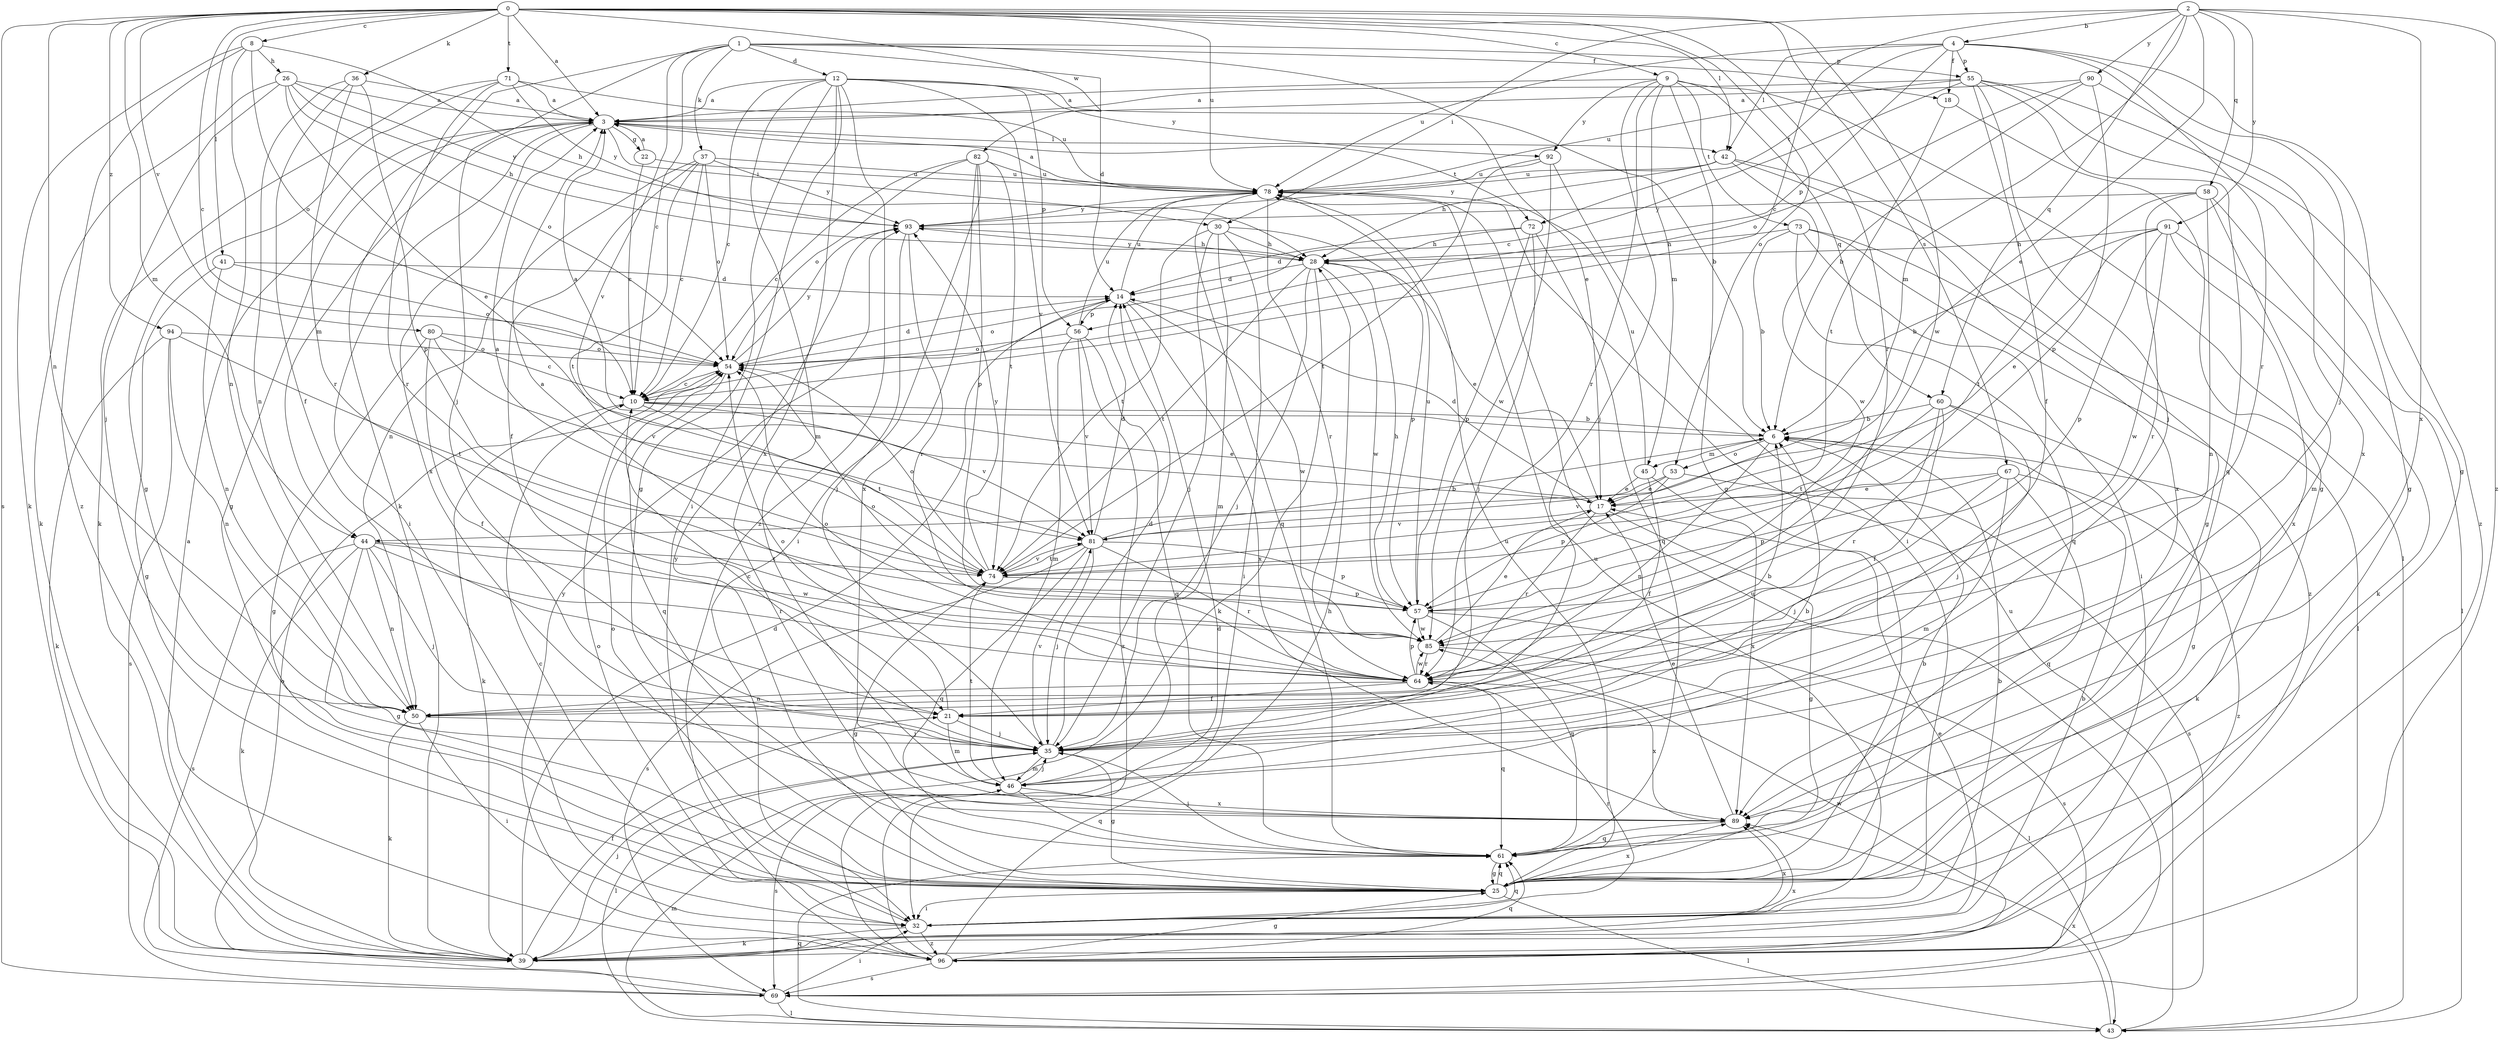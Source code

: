 strict digraph  {
0;
1;
2;
3;
4;
6;
8;
9;
10;
12;
14;
17;
18;
21;
22;
25;
26;
28;
30;
32;
35;
36;
37;
39;
41;
42;
43;
44;
45;
46;
50;
53;
54;
55;
56;
57;
58;
60;
61;
64;
67;
69;
71;
72;
73;
74;
78;
80;
81;
82;
85;
89;
90;
91;
92;
93;
94;
96;
0 -> 3  [label=a];
0 -> 8  [label=c];
0 -> 9  [label=c];
0 -> 10  [label=c];
0 -> 36  [label=k];
0 -> 41  [label=l];
0 -> 42  [label=l];
0 -> 44  [label=m];
0 -> 50  [label=n];
0 -> 53  [label=o];
0 -> 64  [label=r];
0 -> 67  [label=s];
0 -> 69  [label=s];
0 -> 71  [label=t];
0 -> 78  [label=u];
0 -> 80  [label=v];
0 -> 82  [label=w];
0 -> 85  [label=w];
0 -> 94  [label=z];
1 -> 10  [label=c];
1 -> 12  [label=d];
1 -> 14  [label=d];
1 -> 17  [label=e];
1 -> 18  [label=f];
1 -> 35  [label=j];
1 -> 37  [label=k];
1 -> 39  [label=k];
1 -> 55  [label=p];
1 -> 81  [label=v];
2 -> 4  [label=b];
2 -> 10  [label=c];
2 -> 17  [label=e];
2 -> 30  [label=i];
2 -> 44  [label=m];
2 -> 58  [label=q];
2 -> 60  [label=q];
2 -> 89  [label=x];
2 -> 90  [label=y];
2 -> 91  [label=y];
2 -> 96  [label=z];
3 -> 22  [label=g];
3 -> 25  [label=g];
3 -> 30  [label=i];
3 -> 32  [label=i];
3 -> 42  [label=l];
3 -> 44  [label=m];
3 -> 72  [label=t];
3 -> 89  [label=x];
4 -> 18  [label=f];
4 -> 25  [label=g];
4 -> 35  [label=j];
4 -> 42  [label=l];
4 -> 55  [label=p];
4 -> 56  [label=p];
4 -> 64  [label=r];
4 -> 72  [label=t];
4 -> 78  [label=u];
6 -> 3  [label=a];
6 -> 39  [label=k];
6 -> 45  [label=m];
6 -> 50  [label=n];
6 -> 53  [label=o];
8 -> 26  [label=h];
8 -> 28  [label=h];
8 -> 39  [label=k];
8 -> 50  [label=n];
8 -> 54  [label=o];
8 -> 96  [label=z];
9 -> 3  [label=a];
9 -> 25  [label=g];
9 -> 35  [label=j];
9 -> 43  [label=l];
9 -> 45  [label=m];
9 -> 60  [label=q];
9 -> 64  [label=r];
9 -> 73  [label=t];
9 -> 92  [label=y];
10 -> 6  [label=b];
10 -> 17  [label=e];
10 -> 39  [label=k];
10 -> 74  [label=t];
10 -> 81  [label=v];
12 -> 3  [label=a];
12 -> 6  [label=b];
12 -> 10  [label=c];
12 -> 25  [label=g];
12 -> 32  [label=i];
12 -> 46  [label=m];
12 -> 56  [label=p];
12 -> 81  [label=v];
12 -> 89  [label=x];
12 -> 92  [label=y];
12 -> 96  [label=z];
14 -> 54  [label=o];
14 -> 56  [label=p];
14 -> 78  [label=u];
14 -> 85  [label=w];
14 -> 89  [label=x];
17 -> 14  [label=d];
17 -> 25  [label=g];
17 -> 64  [label=r];
17 -> 81  [label=v];
18 -> 25  [label=g];
18 -> 74  [label=t];
21 -> 35  [label=j];
21 -> 46  [label=m];
21 -> 54  [label=o];
22 -> 3  [label=a];
22 -> 10  [label=c];
22 -> 78  [label=u];
25 -> 6  [label=b];
25 -> 32  [label=i];
25 -> 43  [label=l];
25 -> 54  [label=o];
25 -> 61  [label=q];
25 -> 78  [label=u];
25 -> 89  [label=x];
25 -> 93  [label=y];
26 -> 3  [label=a];
26 -> 17  [label=e];
26 -> 28  [label=h];
26 -> 35  [label=j];
26 -> 39  [label=k];
26 -> 54  [label=o];
26 -> 93  [label=y];
28 -> 14  [label=d];
28 -> 17  [label=e];
28 -> 35  [label=j];
28 -> 39  [label=k];
28 -> 74  [label=t];
28 -> 85  [label=w];
28 -> 93  [label=y];
30 -> 28  [label=h];
30 -> 32  [label=i];
30 -> 35  [label=j];
30 -> 46  [label=m];
30 -> 57  [label=p];
30 -> 74  [label=t];
32 -> 6  [label=b];
32 -> 10  [label=c];
32 -> 39  [label=k];
32 -> 54  [label=o];
32 -> 61  [label=q];
32 -> 64  [label=r];
32 -> 78  [label=u];
32 -> 89  [label=x];
32 -> 96  [label=z];
35 -> 10  [label=c];
35 -> 14  [label=d];
35 -> 25  [label=g];
35 -> 43  [label=l];
35 -> 46  [label=m];
35 -> 81  [label=v];
36 -> 3  [label=a];
36 -> 21  [label=f];
36 -> 50  [label=n];
36 -> 57  [label=p];
36 -> 64  [label=r];
37 -> 10  [label=c];
37 -> 21  [label=f];
37 -> 50  [label=n];
37 -> 54  [label=o];
37 -> 74  [label=t];
37 -> 78  [label=u];
37 -> 93  [label=y];
39 -> 3  [label=a];
39 -> 6  [label=b];
39 -> 14  [label=d];
39 -> 17  [label=e];
39 -> 21  [label=f];
39 -> 35  [label=j];
39 -> 89  [label=x];
41 -> 14  [label=d];
41 -> 25  [label=g];
41 -> 50  [label=n];
41 -> 54  [label=o];
42 -> 25  [label=g];
42 -> 28  [label=h];
42 -> 78  [label=u];
42 -> 85  [label=w];
42 -> 89  [label=x];
42 -> 93  [label=y];
43 -> 46  [label=m];
43 -> 61  [label=q];
43 -> 78  [label=u];
43 -> 89  [label=x];
44 -> 25  [label=g];
44 -> 35  [label=j];
44 -> 39  [label=k];
44 -> 50  [label=n];
44 -> 64  [label=r];
44 -> 69  [label=s];
44 -> 74  [label=t];
44 -> 85  [label=w];
45 -> 17  [label=e];
45 -> 21  [label=f];
45 -> 78  [label=u];
45 -> 89  [label=x];
46 -> 6  [label=b];
46 -> 35  [label=j];
46 -> 61  [label=q];
46 -> 69  [label=s];
46 -> 74  [label=t];
46 -> 89  [label=x];
50 -> 6  [label=b];
50 -> 32  [label=i];
50 -> 35  [label=j];
50 -> 39  [label=k];
53 -> 17  [label=e];
53 -> 57  [label=p];
53 -> 69  [label=s];
53 -> 81  [label=v];
54 -> 10  [label=c];
54 -> 14  [label=d];
54 -> 61  [label=q];
54 -> 93  [label=y];
55 -> 3  [label=a];
55 -> 10  [label=c];
55 -> 21  [label=f];
55 -> 25  [label=g];
55 -> 35  [label=j];
55 -> 61  [label=q];
55 -> 78  [label=u];
55 -> 96  [label=z];
56 -> 46  [label=m];
56 -> 54  [label=o];
56 -> 61  [label=q];
56 -> 78  [label=u];
56 -> 81  [label=v];
56 -> 96  [label=z];
57 -> 28  [label=h];
57 -> 61  [label=q];
57 -> 69  [label=s];
57 -> 78  [label=u];
57 -> 85  [label=w];
58 -> 43  [label=l];
58 -> 46  [label=m];
58 -> 50  [label=n];
58 -> 64  [label=r];
58 -> 74  [label=t];
58 -> 93  [label=y];
60 -> 6  [label=b];
60 -> 21  [label=f];
60 -> 25  [label=g];
60 -> 35  [label=j];
60 -> 64  [label=r];
60 -> 74  [label=t];
61 -> 25  [label=g];
61 -> 35  [label=j];
64 -> 21  [label=f];
64 -> 50  [label=n];
64 -> 54  [label=o];
64 -> 57  [label=p];
64 -> 61  [label=q];
64 -> 85  [label=w];
64 -> 89  [label=x];
67 -> 17  [label=e];
67 -> 35  [label=j];
67 -> 46  [label=m];
67 -> 57  [label=p];
67 -> 61  [label=q];
67 -> 96  [label=z];
69 -> 32  [label=i];
69 -> 43  [label=l];
69 -> 54  [label=o];
69 -> 78  [label=u];
71 -> 3  [label=a];
71 -> 25  [label=g];
71 -> 39  [label=k];
71 -> 64  [label=r];
71 -> 78  [label=u];
71 -> 93  [label=y];
72 -> 14  [label=d];
72 -> 28  [label=h];
72 -> 35  [label=j];
72 -> 57  [label=p];
72 -> 61  [label=q];
73 -> 6  [label=b];
73 -> 28  [label=h];
73 -> 32  [label=i];
73 -> 43  [label=l];
73 -> 61  [label=q];
73 -> 96  [label=z];
74 -> 3  [label=a];
74 -> 25  [label=g];
74 -> 54  [label=o];
74 -> 57  [label=p];
74 -> 81  [label=v];
74 -> 93  [label=y];
78 -> 3  [label=a];
78 -> 61  [label=q];
78 -> 64  [label=r];
78 -> 93  [label=y];
80 -> 10  [label=c];
80 -> 21  [label=f];
80 -> 25  [label=g];
80 -> 54  [label=o];
80 -> 81  [label=v];
81 -> 6  [label=b];
81 -> 14  [label=d];
81 -> 35  [label=j];
81 -> 57  [label=p];
81 -> 61  [label=q];
81 -> 64  [label=r];
81 -> 69  [label=s];
81 -> 74  [label=t];
82 -> 10  [label=c];
82 -> 32  [label=i];
82 -> 54  [label=o];
82 -> 57  [label=p];
82 -> 74  [label=t];
82 -> 78  [label=u];
82 -> 89  [label=x];
85 -> 3  [label=a];
85 -> 17  [label=e];
85 -> 43  [label=l];
85 -> 54  [label=o];
85 -> 64  [label=r];
89 -> 17  [label=e];
89 -> 61  [label=q];
90 -> 3  [label=a];
90 -> 6  [label=b];
90 -> 54  [label=o];
90 -> 57  [label=p];
90 -> 89  [label=x];
91 -> 6  [label=b];
91 -> 17  [label=e];
91 -> 28  [label=h];
91 -> 39  [label=k];
91 -> 57  [label=p];
91 -> 85  [label=w];
91 -> 89  [label=x];
92 -> 32  [label=i];
92 -> 74  [label=t];
92 -> 78  [label=u];
92 -> 85  [label=w];
93 -> 28  [label=h];
93 -> 35  [label=j];
93 -> 64  [label=r];
94 -> 39  [label=k];
94 -> 50  [label=n];
94 -> 54  [label=o];
94 -> 69  [label=s];
94 -> 74  [label=t];
96 -> 14  [label=d];
96 -> 25  [label=g];
96 -> 28  [label=h];
96 -> 61  [label=q];
96 -> 69  [label=s];
96 -> 85  [label=w];
96 -> 93  [label=y];
}
